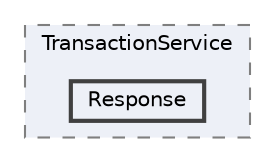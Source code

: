 digraph "Services/TransactionService/Response"
{
 // LATEX_PDF_SIZE
  bgcolor="transparent";
  edge [fontname=Helvetica,fontsize=10,labelfontname=Helvetica,labelfontsize=10];
  node [fontname=Helvetica,fontsize=10,shape=box,height=0.2,width=0.4];
  compound=true
  subgraph clusterdir_242f933944d05dfc745ba74b998ca028 {
    graph [ bgcolor="#edf0f7", pencolor="grey50", label="TransactionService", fontname=Helvetica,fontsize=10 style="filled,dashed", URL="dir_242f933944d05dfc745ba74b998ca028.html",tooltip=""]
  dir_3acb56f27349994e26209bee296c0674 [label="Response", fillcolor="#edf0f7", color="grey25", style="filled,bold", URL="dir_3acb56f27349994e26209bee296c0674.html",tooltip=""];
  }
}

